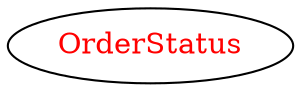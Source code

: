 digraph dependencyGraph {
 concentrate=true;
 ranksep="2.0";
 rankdir="LR"; 
 splines="ortho";
"OrderStatus" [fontcolor="red"];
}
